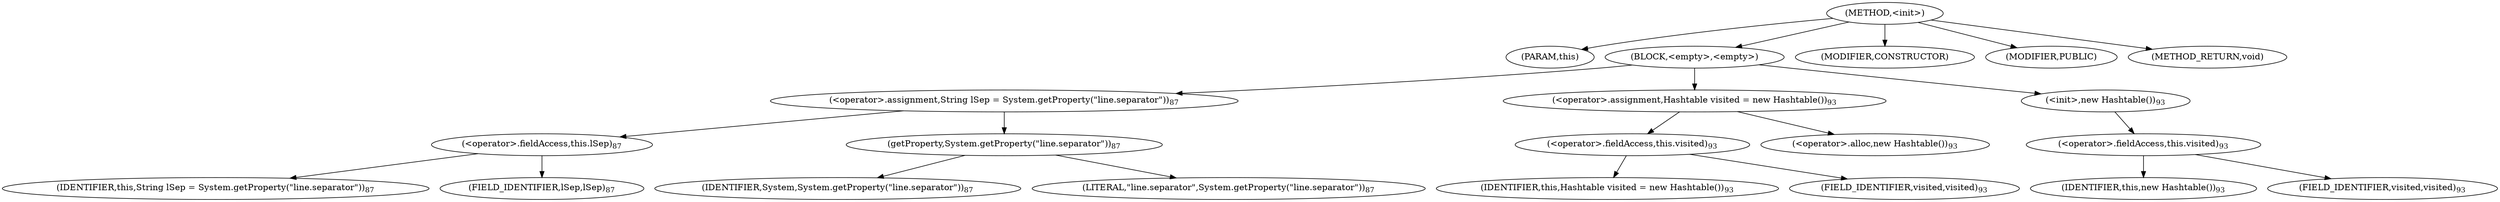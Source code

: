 digraph "&lt;init&gt;" {  
"916" [label = <(METHOD,&lt;init&gt;)> ]
"917" [label = <(PARAM,this)> ]
"918" [label = <(BLOCK,&lt;empty&gt;,&lt;empty&gt;)> ]
"919" [label = <(&lt;operator&gt;.assignment,String lSep = System.getProperty(&quot;line.separator&quot;))<SUB>87</SUB>> ]
"920" [label = <(&lt;operator&gt;.fieldAccess,this.lSep)<SUB>87</SUB>> ]
"921" [label = <(IDENTIFIER,this,String lSep = System.getProperty(&quot;line.separator&quot;))<SUB>87</SUB>> ]
"922" [label = <(FIELD_IDENTIFIER,lSep,lSep)<SUB>87</SUB>> ]
"923" [label = <(getProperty,System.getProperty(&quot;line.separator&quot;))<SUB>87</SUB>> ]
"924" [label = <(IDENTIFIER,System,System.getProperty(&quot;line.separator&quot;))<SUB>87</SUB>> ]
"925" [label = <(LITERAL,&quot;line.separator&quot;,System.getProperty(&quot;line.separator&quot;))<SUB>87</SUB>> ]
"926" [label = <(&lt;operator&gt;.assignment,Hashtable visited = new Hashtable())<SUB>93</SUB>> ]
"927" [label = <(&lt;operator&gt;.fieldAccess,this.visited)<SUB>93</SUB>> ]
"928" [label = <(IDENTIFIER,this,Hashtable visited = new Hashtable())<SUB>93</SUB>> ]
"929" [label = <(FIELD_IDENTIFIER,visited,visited)<SUB>93</SUB>> ]
"930" [label = <(&lt;operator&gt;.alloc,new Hashtable())<SUB>93</SUB>> ]
"931" [label = <(&lt;init&gt;,new Hashtable())<SUB>93</SUB>> ]
"932" [label = <(&lt;operator&gt;.fieldAccess,this.visited)<SUB>93</SUB>> ]
"933" [label = <(IDENTIFIER,this,new Hashtable())<SUB>93</SUB>> ]
"934" [label = <(FIELD_IDENTIFIER,visited,visited)<SUB>93</SUB>> ]
"935" [label = <(MODIFIER,CONSTRUCTOR)> ]
"936" [label = <(MODIFIER,PUBLIC)> ]
"937" [label = <(METHOD_RETURN,void)> ]
  "916" -> "917" 
  "916" -> "918" 
  "916" -> "935" 
  "916" -> "936" 
  "916" -> "937" 
  "918" -> "919" 
  "918" -> "926" 
  "918" -> "931" 
  "919" -> "920" 
  "919" -> "923" 
  "920" -> "921" 
  "920" -> "922" 
  "923" -> "924" 
  "923" -> "925" 
  "926" -> "927" 
  "926" -> "930" 
  "927" -> "928" 
  "927" -> "929" 
  "931" -> "932" 
  "932" -> "933" 
  "932" -> "934" 
}
